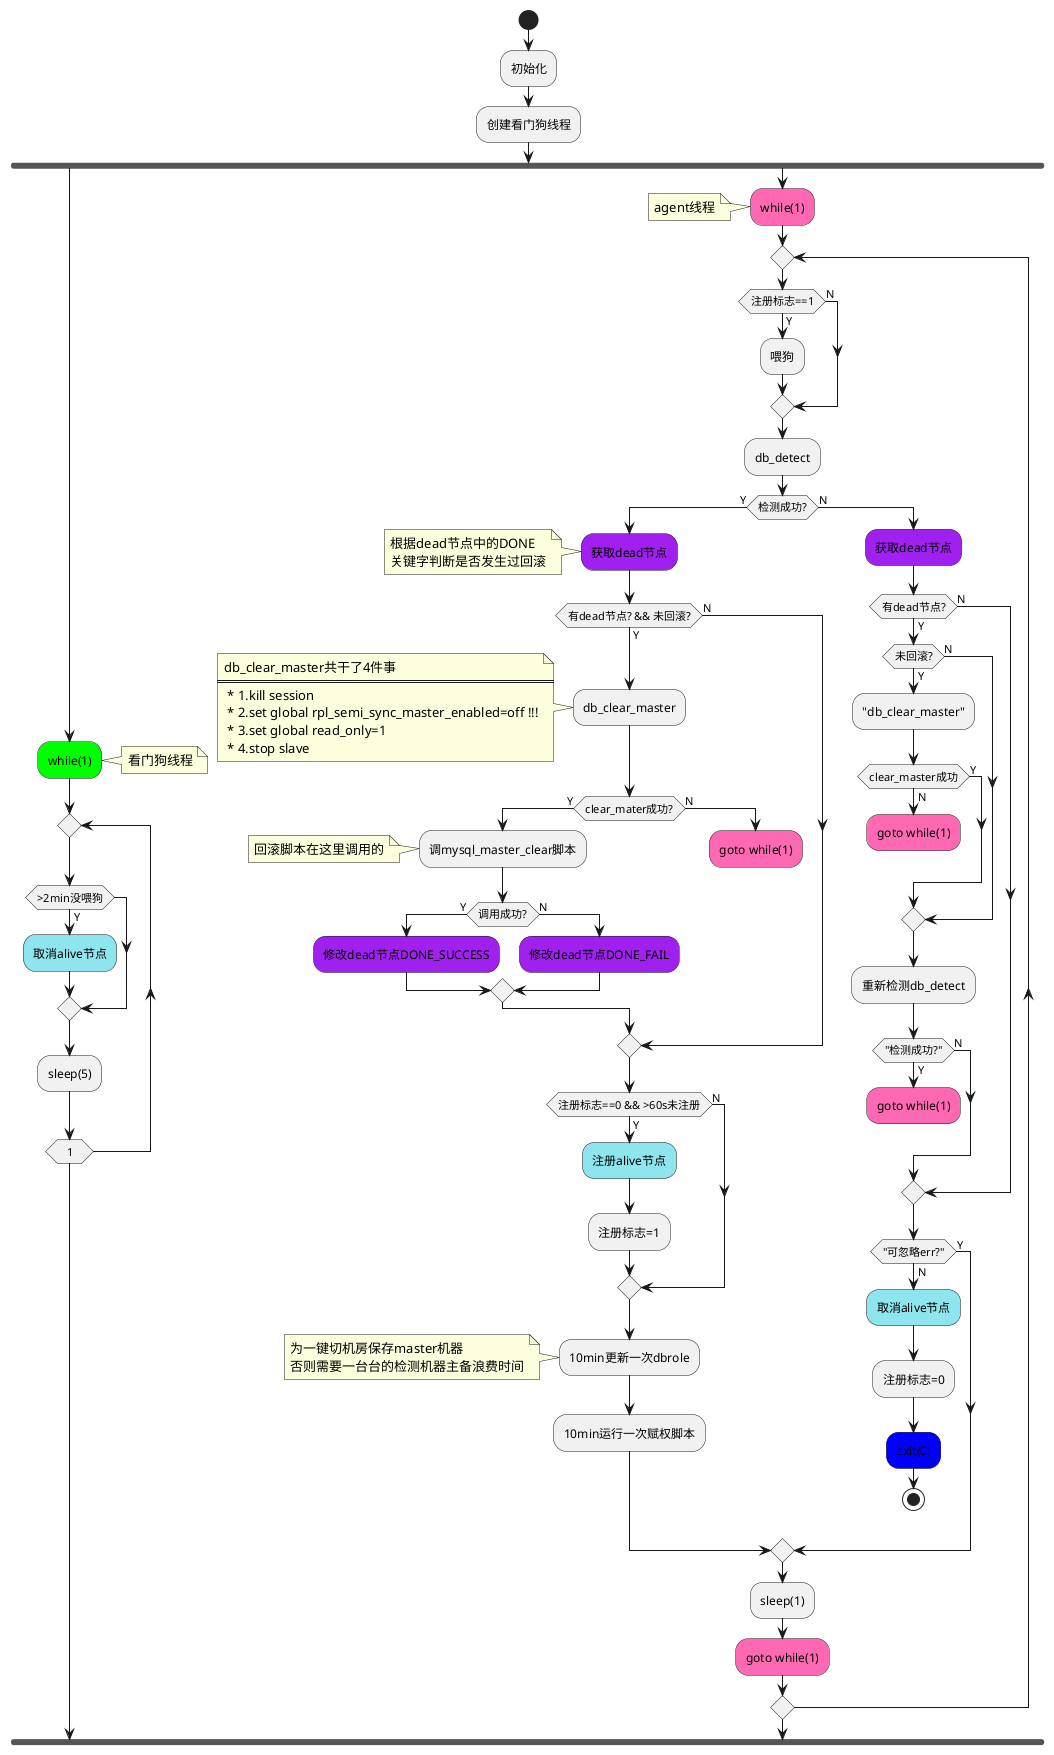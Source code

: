 @startuml
start
:初始化;
:创建看门狗线程;
fork
    #00FF00:while(1);
    note right
    看门狗线程
    end note
    repeat
    if(>2min没喂狗) then (Y)
        #8EE5EE:取消alive节点;
    endif
    :sleep(5);
    repeat while(1)
fork again
    #HotPink:while(1);
    note left
    agent线程
    end note
    repeat
        if (注册标志==1) then (Y)
            :喂狗;
        else (N)
        endif
        :db_detect;
        if(检测成功?) then (Y)
            #A020F0:获取dead节点;
            note left
            根据dead节点中的DONE
            关键字判断是否发生过回滚
            end note
            if(有dead节点? && 未回滚?) then (Y)
                :db_clear_master;
                note left
                db_clear_master共干了4件事
                ====
                 * 1.kill session
                 * 2.set global rpl_semi_sync_master_enabled=off !!!
                 * 3.set global read_only=1
                 * 4.stop slave
                 end note
                if(clear_mater成功?) then (Y)
                    :调mysql_master_clear脚本;
                    note left
                    回滚脚本在这里调用的
                    end note
                    if(调用成功?) then (Y)
                        #A020F0:修改dead节点DONE_SUCCESS;
                    else (N)
                        #A020F0:修改dead节点DONE_FAIL;
                    endif
                else (N)
                    #HotPink:goto while(1);
                    detach
                endif
            else (N)
            endif
            if(注册标志==0 && >60s未注册) then(Y)
                #8EE5EE:注册alive节点;
                :注册标志=1;
            else (N)
            endif
            :10min更新一次dbrole;
            note left
            为一键切机房保存master机器
            否则需要一台台的检测机器主备浪费时间
            end note
            :10min运行一次赋权脚本;
        else (N)
            #A020F0:获取dead节点;
            if(有dead节点?) then (Y)
                if(未回滚?) then (Y)
                    :"db_clear_master";
                    if(clear_master成功) then (Y)
                    else (N)
                        #HotPink:goto while(1);
                        detach
                    endif
                else (N)
                endif
                :重新检测db_detect;
                if("检测成功?") then (N)
                else (Y)
                    #HotPink:goto while(1);
                    detach
                endif
            else (N)
            endif
            if("可忽略err?") then (N)
                #8EE5EE:取消alive节点;
                :注册标志=0;
                #0000FF:exit(0);
                stop
            else (Y)
            endif
        endif
        :sleep(1);
        #HotPink:goto while(1);
@enduml